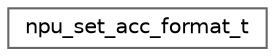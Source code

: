 digraph "Graphical Class Hierarchy"
{
 // LATEX_PDF_SIZE
  bgcolor="transparent";
  edge [fontname=Helvetica,fontsize=10,labelfontname=Helvetica,labelfontsize=10];
  node [fontname=Helvetica,fontsize=10,shape=box,height=0.2,width=0.4];
  rankdir="LR";
  Node0 [id="Node000000",label="npu_set_acc_format_t",height=0.2,width=0.4,color="grey40", fillcolor="white", style="filled",URL="$structnpu__set__acc__format__t.html",tooltip=" "];
}
